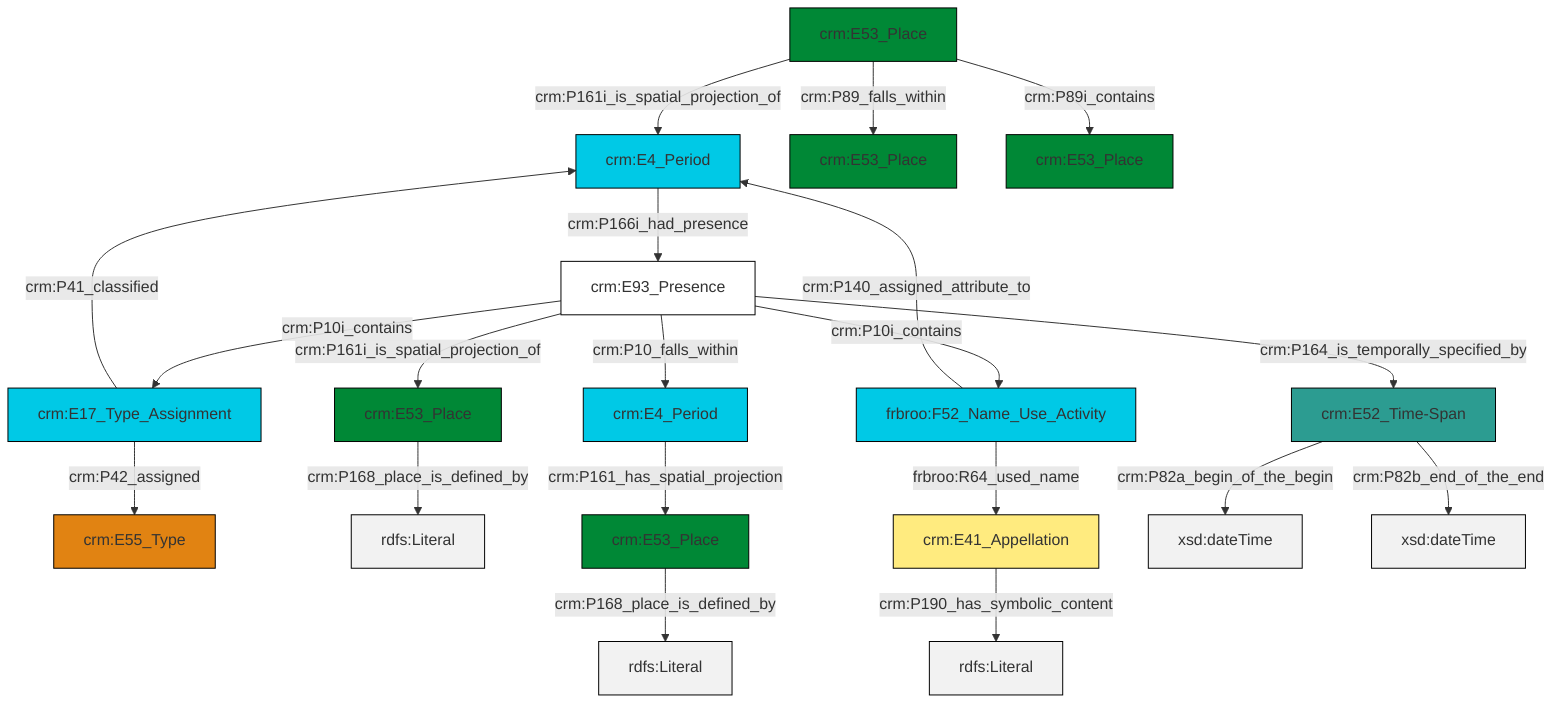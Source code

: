 graph TD
classDef Literal fill:#f2f2f2,stroke:#000000;
classDef CRM_Entity fill:#FFFFFF,stroke:#000000;
classDef Temporal_Entity fill:#00C9E6, stroke:#000000;
classDef Type fill:#E18312, stroke:#000000;
classDef Time-Span fill:#2C9C91, stroke:#000000;
classDef Appellation fill:#FFEB7F, stroke:#000000;
classDef Place fill:#008836, stroke:#000000;
classDef Persistent_Item fill:#B266B2, stroke:#000000;
classDef Conceptual_Object fill:#FFD700, stroke:#000000;
classDef Physical_Thing fill:#D2B48C, stroke:#000000;
classDef Actor fill:#f58aad, stroke:#000000;
classDef PC_Classes fill:#4ce600, stroke:#000000;
classDef Multi fill:#cccccc,stroke:#000000;

0["crm:E4_Period"]:::Temporal_Entity -->|crm:P166i_had_presence| 1["crm:E93_Presence"]:::CRM_Entity
2["crm:E53_Place"]:::Place -->|crm:P161i_is_spatial_projection_of| 0["crm:E4_Period"]:::Temporal_Entity
1["crm:E93_Presence"]:::CRM_Entity -->|crm:P10i_contains| 13["frbroo:F52_Name_Use_Activity"]:::Temporal_Entity
3["crm:E53_Place"]:::Place -->|crm:P168_place_is_defined_by| 14[rdfs:Literal]:::Literal
13["frbroo:F52_Name_Use_Activity"]:::Temporal_Entity -->|frbroo:R64_used_name| 16["crm:E41_Appellation"]:::Appellation
16["crm:E41_Appellation"]:::Appellation -->|crm:P190_has_symbolic_content| 17[rdfs:Literal]:::Literal
2["crm:E53_Place"]:::Place -->|crm:P89i_contains| 18["crm:E53_Place"]:::Place
1["crm:E93_Presence"]:::CRM_Entity -->|crm:P161i_is_spatial_projection_of| 3["crm:E53_Place"]:::Place
13["frbroo:F52_Name_Use_Activity"]:::Temporal_Entity -->|crm:P140_assigned_attribute_to| 0["crm:E4_Period"]:::Temporal_Entity
21["crm:E4_Period"]:::Temporal_Entity -->|crm:P161_has_spatial_projection| 19["crm:E53_Place"]:::Place
5["crm:E17_Type_Assignment"]:::Temporal_Entity -->|crm:P42_assigned| 7["crm:E55_Type"]:::Type
24["crm:E52_Time-Span"]:::Time-Span -->|crm:P82a_begin_of_the_begin| 25[xsd:dateTime]:::Literal
24["crm:E52_Time-Span"]:::Time-Span -->|crm:P82b_end_of_the_end| 26[xsd:dateTime]:::Literal
1["crm:E93_Presence"]:::CRM_Entity -->|crm:P10_falls_within| 21["crm:E4_Period"]:::Temporal_Entity
1["crm:E93_Presence"]:::CRM_Entity -->|crm:P164_is_temporally_specified_by| 24["crm:E52_Time-Span"]:::Time-Span
19["crm:E53_Place"]:::Place -->|crm:P168_place_is_defined_by| 27[rdfs:Literal]:::Literal
5["crm:E17_Type_Assignment"]:::Temporal_Entity -->|crm:P41_classified| 0["crm:E4_Period"]:::Temporal_Entity
1["crm:E93_Presence"]:::CRM_Entity -->|crm:P10i_contains| 5["crm:E17_Type_Assignment"]:::Temporal_Entity
2["crm:E53_Place"]:::Place -->|crm:P89_falls_within| 11["crm:E53_Place"]:::Place